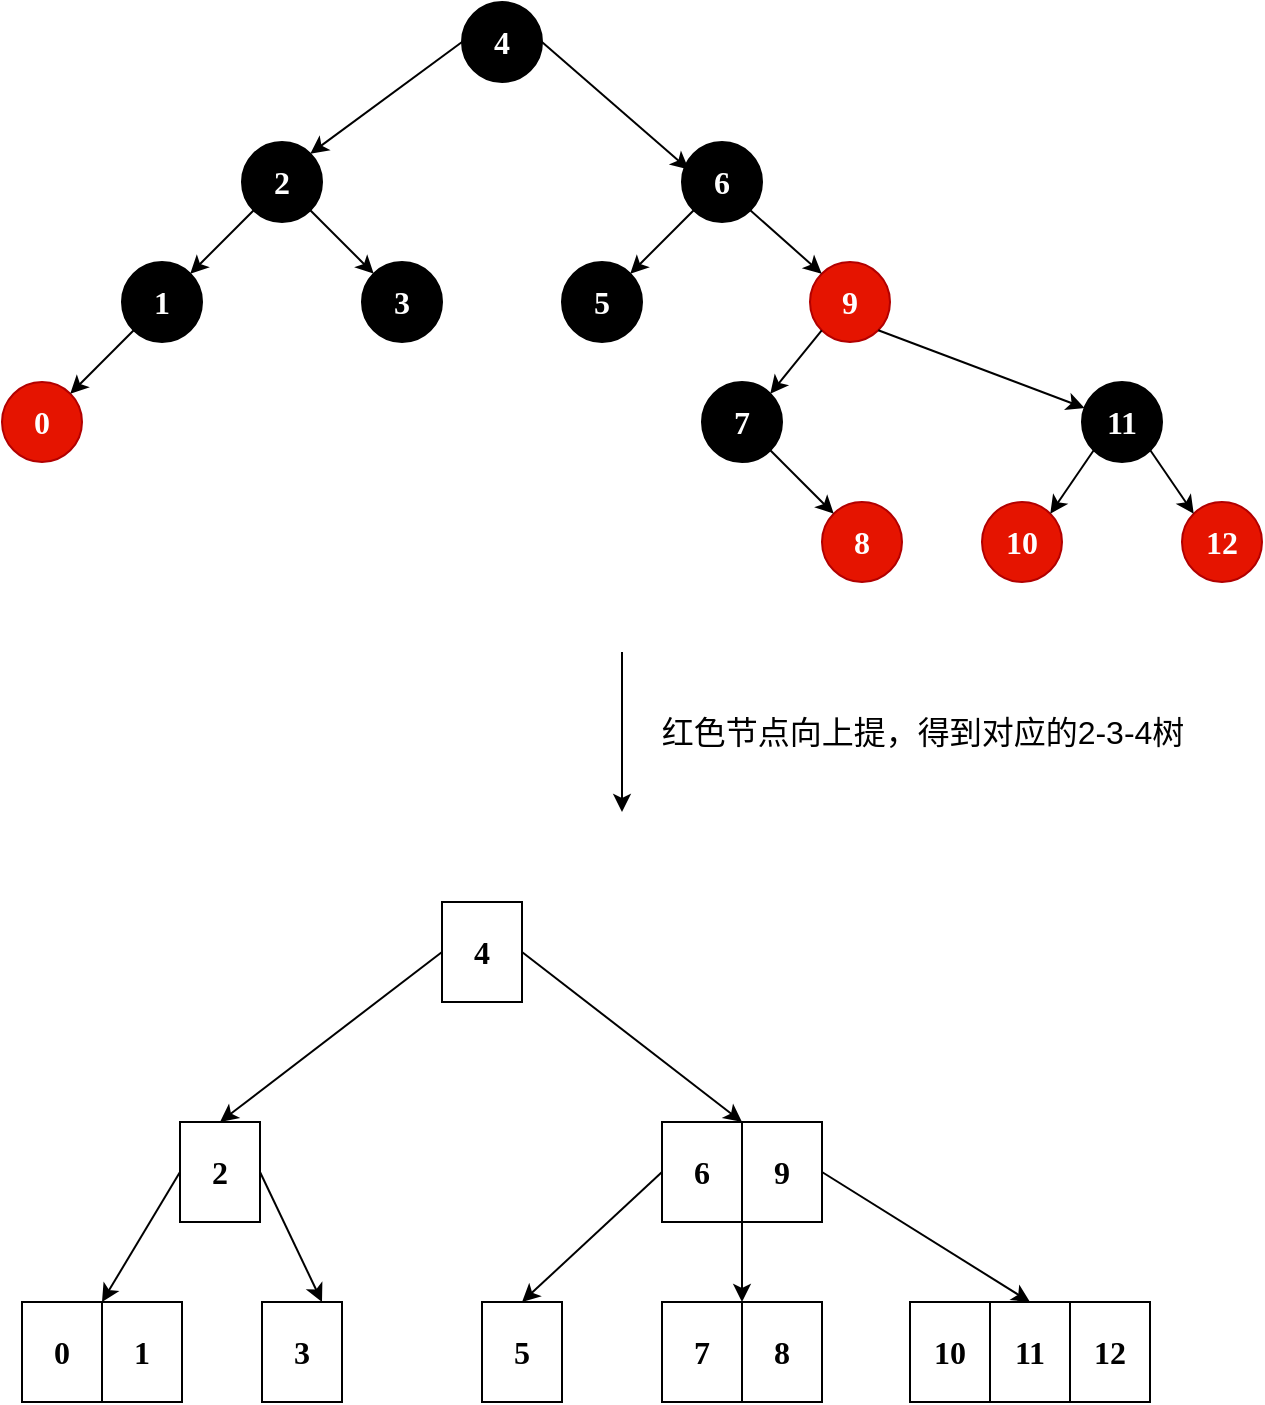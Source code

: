 <mxfile version="21.2.8" type="device">
  <diagram name="Page-1" id="Ye4I-kRqJJzMl1YbwVDN">
    <mxGraphModel dx="-1452" dy="-1450" grid="1" gridSize="10" guides="1" tooltips="1" connect="1" arrows="1" fold="1" page="1" pageScale="1" pageWidth="827" pageHeight="1169" math="0" shadow="0">
      <root>
        <mxCell id="0" />
        <mxCell id="1" parent="0" />
        <mxCell id="6BjN83bHVvUFLkqBaeDq-1" value="&lt;b&gt;&lt;font color=&quot;#ffffff&quot; style=&quot;font-size: 16px;&quot; face=&quot;Verdana&quot;&gt;4&lt;/font&gt;&lt;/b&gt;" style="ellipse;whiteSpace=wrap;html=1;aspect=fixed;fillColor=#000000;" vertex="1" parent="1">
          <mxGeometry x="2770" y="2410" width="40" height="40" as="geometry" />
        </mxCell>
        <mxCell id="6BjN83bHVvUFLkqBaeDq-3" value="&lt;b&gt;&lt;font color=&quot;#ffffff&quot; style=&quot;font-size: 16px;&quot; face=&quot;Verdana&quot;&gt;2&lt;/font&gt;&lt;/b&gt;" style="ellipse;whiteSpace=wrap;html=1;aspect=fixed;fillColor=#000000;" vertex="1" parent="1">
          <mxGeometry x="2660" y="2480" width="40" height="40" as="geometry" />
        </mxCell>
        <mxCell id="6BjN83bHVvUFLkqBaeDq-4" value="&lt;b&gt;&lt;font color=&quot;#ffffff&quot; style=&quot;font-size: 16px;&quot; face=&quot;Verdana&quot;&gt;1&lt;/font&gt;&lt;/b&gt;" style="ellipse;whiteSpace=wrap;html=1;aspect=fixed;fillColor=#000000;" vertex="1" parent="1">
          <mxGeometry x="2600" y="2540" width="40" height="40" as="geometry" />
        </mxCell>
        <mxCell id="6BjN83bHVvUFLkqBaeDq-5" value="&lt;b&gt;&lt;font color=&quot;#ffffff&quot; style=&quot;font-size: 16px;&quot; face=&quot;Verdana&quot;&gt;3&lt;/font&gt;&lt;/b&gt;" style="ellipse;whiteSpace=wrap;html=1;aspect=fixed;fillColor=#000000;" vertex="1" parent="1">
          <mxGeometry x="2720" y="2540" width="40" height="40" as="geometry" />
        </mxCell>
        <mxCell id="6BjN83bHVvUFLkqBaeDq-6" value="&lt;b&gt;&lt;font color=&quot;#ffffff&quot; style=&quot;font-size: 16px;&quot; face=&quot;Verdana&quot;&gt;0&lt;/font&gt;&lt;/b&gt;" style="ellipse;whiteSpace=wrap;html=1;aspect=fixed;fillColor=#e51400;fontColor=#ffffff;strokeColor=#B20000;" vertex="1" parent="1">
          <mxGeometry x="2540" y="2600" width="40" height="40" as="geometry" />
        </mxCell>
        <mxCell id="6BjN83bHVvUFLkqBaeDq-7" value="&lt;b&gt;&lt;font color=&quot;#ffffff&quot; style=&quot;font-size: 16px;&quot; face=&quot;Verdana&quot;&gt;6&lt;/font&gt;&lt;/b&gt;" style="ellipse;whiteSpace=wrap;html=1;aspect=fixed;fillColor=#000000;" vertex="1" parent="1">
          <mxGeometry x="2880" y="2480" width="40" height="40" as="geometry" />
        </mxCell>
        <mxCell id="6BjN83bHVvUFLkqBaeDq-8" value="&lt;b&gt;&lt;font color=&quot;#ffffff&quot; style=&quot;font-size: 16px;&quot; face=&quot;Verdana&quot;&gt;5&lt;/font&gt;&lt;/b&gt;" style="ellipse;whiteSpace=wrap;html=1;aspect=fixed;fillColor=#000000;" vertex="1" parent="1">
          <mxGeometry x="2820" y="2540" width="40" height="40" as="geometry" />
        </mxCell>
        <mxCell id="6BjN83bHVvUFLkqBaeDq-9" value="&lt;b&gt;&lt;font color=&quot;#ffffff&quot; style=&quot;font-size: 16px;&quot; face=&quot;Verdana&quot;&gt;9&lt;/font&gt;&lt;/b&gt;" style="ellipse;whiteSpace=wrap;html=1;aspect=fixed;fillColor=#e51400;fontColor=#ffffff;strokeColor=#B20000;" vertex="1" parent="1">
          <mxGeometry x="2944" y="2540" width="40" height="40" as="geometry" />
        </mxCell>
        <mxCell id="6BjN83bHVvUFLkqBaeDq-10" value="&lt;b&gt;&lt;font color=&quot;#ffffff&quot; style=&quot;font-size: 16px;&quot; face=&quot;Verdana&quot;&gt;7&lt;/font&gt;&lt;/b&gt;" style="ellipse;whiteSpace=wrap;html=1;aspect=fixed;fillColor=#000000;" vertex="1" parent="1">
          <mxGeometry x="2890" y="2600" width="40" height="40" as="geometry" />
        </mxCell>
        <mxCell id="6BjN83bHVvUFLkqBaeDq-11" value="&lt;b&gt;&lt;font color=&quot;#ffffff&quot; style=&quot;font-size: 16px;&quot; face=&quot;Verdana&quot;&gt;8&lt;/font&gt;&lt;/b&gt;" style="ellipse;whiteSpace=wrap;html=1;aspect=fixed;fillColor=#e51400;fontColor=#ffffff;strokeColor=#B20000;" vertex="1" parent="1">
          <mxGeometry x="2950" y="2660" width="40" height="40" as="geometry" />
        </mxCell>
        <mxCell id="6BjN83bHVvUFLkqBaeDq-13" value="&lt;b&gt;&lt;font color=&quot;#ffffff&quot; style=&quot;font-size: 16px;&quot; face=&quot;Verdana&quot;&gt;11&lt;/font&gt;&lt;/b&gt;" style="ellipse;whiteSpace=wrap;html=1;aspect=fixed;fillColor=#000000;" vertex="1" parent="1">
          <mxGeometry x="3080" y="2600" width="40" height="40" as="geometry" />
        </mxCell>
        <mxCell id="6BjN83bHVvUFLkqBaeDq-15" value="&lt;b&gt;&lt;font color=&quot;#ffffff&quot; style=&quot;font-size: 16px;&quot; face=&quot;Verdana&quot;&gt;10&lt;/font&gt;&lt;/b&gt;" style="ellipse;whiteSpace=wrap;html=1;aspect=fixed;fillColor=#e51400;fontColor=#ffffff;strokeColor=#B20000;" vertex="1" parent="1">
          <mxGeometry x="3030" y="2660" width="40" height="40" as="geometry" />
        </mxCell>
        <mxCell id="6BjN83bHVvUFLkqBaeDq-16" value="&lt;b&gt;&lt;font color=&quot;#ffffff&quot; style=&quot;font-size: 16px;&quot; face=&quot;Verdana&quot;&gt;12&lt;/font&gt;&lt;/b&gt;" style="ellipse;whiteSpace=wrap;html=1;aspect=fixed;fillColor=#e51400;fontColor=#ffffff;strokeColor=#B20000;" vertex="1" parent="1">
          <mxGeometry x="3130" y="2660" width="40" height="40" as="geometry" />
        </mxCell>
        <mxCell id="6BjN83bHVvUFLkqBaeDq-17" value="" style="endArrow=classic;html=1;rounded=0;exitX=0;exitY=1;exitDx=0;exitDy=0;entryX=1;entryY=0;entryDx=0;entryDy=0;" edge="1" parent="1" source="6BjN83bHVvUFLkqBaeDq-4" target="6BjN83bHVvUFLkqBaeDq-6">
          <mxGeometry width="50" height="50" relative="1" as="geometry">
            <mxPoint x="2880" y="2590" as="sourcePoint" />
            <mxPoint x="2930" y="2540" as="targetPoint" />
          </mxGeometry>
        </mxCell>
        <mxCell id="6BjN83bHVvUFLkqBaeDq-19" value="" style="endArrow=classic;html=1;rounded=0;exitX=0;exitY=1;exitDx=0;exitDy=0;entryX=1;entryY=0;entryDx=0;entryDy=0;" edge="1" parent="1" source="6BjN83bHVvUFLkqBaeDq-3" target="6BjN83bHVvUFLkqBaeDq-4">
          <mxGeometry width="50" height="50" relative="1" as="geometry">
            <mxPoint x="2880" y="2590" as="sourcePoint" />
            <mxPoint x="2930" y="2540" as="targetPoint" />
          </mxGeometry>
        </mxCell>
        <mxCell id="6BjN83bHVvUFLkqBaeDq-20" value="" style="endArrow=classic;html=1;rounded=0;exitX=1;exitY=1;exitDx=0;exitDy=0;entryX=0;entryY=0;entryDx=0;entryDy=0;" edge="1" parent="1" source="6BjN83bHVvUFLkqBaeDq-3" target="6BjN83bHVvUFLkqBaeDq-5">
          <mxGeometry width="50" height="50" relative="1" as="geometry">
            <mxPoint x="2880" y="2590" as="sourcePoint" />
            <mxPoint x="2930" y="2540" as="targetPoint" />
          </mxGeometry>
        </mxCell>
        <mxCell id="6BjN83bHVvUFLkqBaeDq-21" value="" style="endArrow=classic;html=1;rounded=0;exitX=0;exitY=0.5;exitDx=0;exitDy=0;entryX=1;entryY=0;entryDx=0;entryDy=0;" edge="1" parent="1" source="6BjN83bHVvUFLkqBaeDq-1" target="6BjN83bHVvUFLkqBaeDq-3">
          <mxGeometry width="50" height="50" relative="1" as="geometry">
            <mxPoint x="2880" y="2590" as="sourcePoint" />
            <mxPoint x="2930" y="2540" as="targetPoint" />
          </mxGeometry>
        </mxCell>
        <mxCell id="6BjN83bHVvUFLkqBaeDq-22" value="" style="endArrow=classic;html=1;rounded=0;exitX=0;exitY=1;exitDx=0;exitDy=0;entryX=1;entryY=0;entryDx=0;entryDy=0;" edge="1" parent="1" source="6BjN83bHVvUFLkqBaeDq-7" target="6BjN83bHVvUFLkqBaeDq-8">
          <mxGeometry width="50" height="50" relative="1" as="geometry">
            <mxPoint x="2880" y="2590" as="sourcePoint" />
            <mxPoint x="2930" y="2540" as="targetPoint" />
          </mxGeometry>
        </mxCell>
        <mxCell id="6BjN83bHVvUFLkqBaeDq-23" value="" style="endArrow=classic;html=1;rounded=0;exitX=1;exitY=0.5;exitDx=0;exitDy=0;entryX=0.085;entryY=0.345;entryDx=0;entryDy=0;entryPerimeter=0;" edge="1" parent="1" source="6BjN83bHVvUFLkqBaeDq-1" target="6BjN83bHVvUFLkqBaeDq-7">
          <mxGeometry width="50" height="50" relative="1" as="geometry">
            <mxPoint x="2880" y="2590" as="sourcePoint" />
            <mxPoint x="2930" y="2540" as="targetPoint" />
          </mxGeometry>
        </mxCell>
        <mxCell id="6BjN83bHVvUFLkqBaeDq-25" value="" style="endArrow=classic;html=1;rounded=0;exitX=1;exitY=1;exitDx=0;exitDy=0;entryX=0;entryY=0;entryDx=0;entryDy=0;" edge="1" parent="1" source="6BjN83bHVvUFLkqBaeDq-7" target="6BjN83bHVvUFLkqBaeDq-9">
          <mxGeometry width="50" height="50" relative="1" as="geometry">
            <mxPoint x="2880" y="2590" as="sourcePoint" />
            <mxPoint x="2930" y="2540" as="targetPoint" />
          </mxGeometry>
        </mxCell>
        <mxCell id="6BjN83bHVvUFLkqBaeDq-26" value="" style="endArrow=classic;html=1;rounded=0;exitX=0;exitY=1;exitDx=0;exitDy=0;entryX=1;entryY=0;entryDx=0;entryDy=0;" edge="1" parent="1" source="6BjN83bHVvUFLkqBaeDq-9" target="6BjN83bHVvUFLkqBaeDq-10">
          <mxGeometry width="50" height="50" relative="1" as="geometry">
            <mxPoint x="2880" y="2590" as="sourcePoint" />
            <mxPoint x="2930" y="2540" as="targetPoint" />
          </mxGeometry>
        </mxCell>
        <mxCell id="6BjN83bHVvUFLkqBaeDq-27" value="" style="endArrow=classic;html=1;rounded=0;exitX=1;exitY=1;exitDx=0;exitDy=0;entryX=0;entryY=0;entryDx=0;entryDy=0;" edge="1" parent="1" source="6BjN83bHVvUFLkqBaeDq-10" target="6BjN83bHVvUFLkqBaeDq-11">
          <mxGeometry width="50" height="50" relative="1" as="geometry">
            <mxPoint x="2880" y="2590" as="sourcePoint" />
            <mxPoint x="2930" y="2540" as="targetPoint" />
          </mxGeometry>
        </mxCell>
        <mxCell id="6BjN83bHVvUFLkqBaeDq-28" value="" style="endArrow=classic;html=1;rounded=0;exitX=1;exitY=1;exitDx=0;exitDy=0;" edge="1" parent="1" source="6BjN83bHVvUFLkqBaeDq-9" target="6BjN83bHVvUFLkqBaeDq-13">
          <mxGeometry width="50" height="50" relative="1" as="geometry">
            <mxPoint x="2880" y="2590" as="sourcePoint" />
            <mxPoint x="2930" y="2540" as="targetPoint" />
          </mxGeometry>
        </mxCell>
        <mxCell id="6BjN83bHVvUFLkqBaeDq-29" value="" style="endArrow=classic;html=1;rounded=0;exitX=0;exitY=1;exitDx=0;exitDy=0;entryX=1;entryY=0;entryDx=0;entryDy=0;" edge="1" parent="1" source="6BjN83bHVvUFLkqBaeDq-13" target="6BjN83bHVvUFLkqBaeDq-15">
          <mxGeometry width="50" height="50" relative="1" as="geometry">
            <mxPoint x="2880" y="2590" as="sourcePoint" />
            <mxPoint x="2930" y="2540" as="targetPoint" />
          </mxGeometry>
        </mxCell>
        <mxCell id="6BjN83bHVvUFLkqBaeDq-30" value="" style="endArrow=classic;html=1;rounded=0;exitX=1;exitY=1;exitDx=0;exitDy=0;entryX=0;entryY=0;entryDx=0;entryDy=0;" edge="1" parent="1" source="6BjN83bHVvUFLkqBaeDq-13" target="6BjN83bHVvUFLkqBaeDq-16">
          <mxGeometry width="50" height="50" relative="1" as="geometry">
            <mxPoint x="2880" y="2590" as="sourcePoint" />
            <mxPoint x="2930" y="2540" as="targetPoint" />
          </mxGeometry>
        </mxCell>
        <mxCell id="6BjN83bHVvUFLkqBaeDq-31" value="" style="endArrow=classic;html=1;rounded=0;" edge="1" parent="1">
          <mxGeometry width="50" height="50" relative="1" as="geometry">
            <mxPoint x="2850" y="2735" as="sourcePoint" />
            <mxPoint x="2850" y="2815" as="targetPoint" />
          </mxGeometry>
        </mxCell>
        <mxCell id="6BjN83bHVvUFLkqBaeDq-57" value="&lt;font style=&quot;font-size: 16px;&quot;&gt;红色节点向上提，得到对应的2-3-4树&lt;/font&gt;" style="text;html=1;align=center;verticalAlign=middle;resizable=0;points=[];autosize=1;strokeColor=none;fillColor=none;" vertex="1" parent="1">
          <mxGeometry x="2860" y="2760" width="280" height="30" as="geometry" />
        </mxCell>
        <mxCell id="6BjN83bHVvUFLkqBaeDq-58" value="&lt;b&gt;&lt;font style=&quot;font-size: 16px;&quot; face=&quot;Verdana&quot;&gt;0&lt;/font&gt;&lt;/b&gt;" style="rounded=0;whiteSpace=wrap;html=1;" vertex="1" parent="1">
          <mxGeometry x="2550" y="3060" width="40" height="50" as="geometry" />
        </mxCell>
        <mxCell id="6BjN83bHVvUFLkqBaeDq-59" value="&lt;b&gt;&lt;font style=&quot;font-size: 16px;&quot; face=&quot;Verdana&quot;&gt;1&lt;/font&gt;&lt;/b&gt;" style="rounded=0;whiteSpace=wrap;html=1;" vertex="1" parent="1">
          <mxGeometry x="2590" y="3060" width="40" height="50" as="geometry" />
        </mxCell>
        <mxCell id="6BjN83bHVvUFLkqBaeDq-60" value="&lt;b&gt;&lt;font style=&quot;font-size: 16px;&quot; face=&quot;Verdana&quot;&gt;2&lt;/font&gt;&lt;/b&gt;" style="rounded=0;whiteSpace=wrap;html=1;" vertex="1" parent="1">
          <mxGeometry x="2629" y="2970" width="40" height="50" as="geometry" />
        </mxCell>
        <mxCell id="6BjN83bHVvUFLkqBaeDq-61" value="&lt;b&gt;&lt;font style=&quot;font-size: 16px;&quot; face=&quot;Verdana&quot;&gt;3&lt;/font&gt;&lt;/b&gt;" style="rounded=0;whiteSpace=wrap;html=1;" vertex="1" parent="1">
          <mxGeometry x="2670" y="3060" width="40" height="50" as="geometry" />
        </mxCell>
        <mxCell id="6BjN83bHVvUFLkqBaeDq-62" value="" style="endArrow=classic;html=1;rounded=0;exitX=0;exitY=0.5;exitDx=0;exitDy=0;entryX=1;entryY=0;entryDx=0;entryDy=0;" edge="1" parent="1" source="6BjN83bHVvUFLkqBaeDq-60" target="6BjN83bHVvUFLkqBaeDq-58">
          <mxGeometry width="50" height="50" relative="1" as="geometry">
            <mxPoint x="2880" y="2960" as="sourcePoint" />
            <mxPoint x="2930" y="2910" as="targetPoint" />
          </mxGeometry>
        </mxCell>
        <mxCell id="6BjN83bHVvUFLkqBaeDq-63" value="" style="endArrow=classic;html=1;rounded=0;exitX=1;exitY=0.5;exitDx=0;exitDy=0;entryX=0.75;entryY=0;entryDx=0;entryDy=0;" edge="1" parent="1" source="6BjN83bHVvUFLkqBaeDq-60" target="6BjN83bHVvUFLkqBaeDq-61">
          <mxGeometry width="50" height="50" relative="1" as="geometry">
            <mxPoint x="2880" y="2960" as="sourcePoint" />
            <mxPoint x="2930" y="2910" as="targetPoint" />
          </mxGeometry>
        </mxCell>
        <mxCell id="6BjN83bHVvUFLkqBaeDq-64" value="&lt;b&gt;&lt;font style=&quot;font-size: 16px;&quot; face=&quot;Verdana&quot;&gt;10&lt;/font&gt;&lt;/b&gt;" style="rounded=0;whiteSpace=wrap;html=1;" vertex="1" parent="1">
          <mxGeometry x="2994" y="3060" width="40" height="50" as="geometry" />
        </mxCell>
        <mxCell id="6BjN83bHVvUFLkqBaeDq-65" value="&lt;b&gt;&lt;font style=&quot;font-size: 16px;&quot; face=&quot;Verdana&quot;&gt;11&lt;/font&gt;&lt;/b&gt;" style="rounded=0;whiteSpace=wrap;html=1;" vertex="1" parent="1">
          <mxGeometry x="3034" y="3060" width="40" height="50" as="geometry" />
        </mxCell>
        <mxCell id="6BjN83bHVvUFLkqBaeDq-66" value="&lt;b&gt;&lt;font style=&quot;font-size: 16px;&quot; face=&quot;Verdana&quot;&gt;12&lt;/font&gt;&lt;/b&gt;" style="rounded=0;whiteSpace=wrap;html=1;" vertex="1" parent="1">
          <mxGeometry x="3074" y="3060" width="40" height="50" as="geometry" />
        </mxCell>
        <mxCell id="6BjN83bHVvUFLkqBaeDq-68" value="&lt;b&gt;&lt;font style=&quot;font-size: 16px;&quot; face=&quot;Verdana&quot;&gt;7&lt;/font&gt;&lt;/b&gt;" style="rounded=0;whiteSpace=wrap;html=1;" vertex="1" parent="1">
          <mxGeometry x="2870" y="3060" width="40" height="50" as="geometry" />
        </mxCell>
        <mxCell id="6BjN83bHVvUFLkqBaeDq-69" value="&lt;b&gt;&lt;font style=&quot;font-size: 16px;&quot; face=&quot;Verdana&quot;&gt;8&lt;/font&gt;&lt;/b&gt;" style="rounded=0;whiteSpace=wrap;html=1;" vertex="1" parent="1">
          <mxGeometry x="2910" y="3060" width="40" height="50" as="geometry" />
        </mxCell>
        <mxCell id="6BjN83bHVvUFLkqBaeDq-70" value="&lt;b&gt;&lt;font style=&quot;font-size: 16px;&quot; face=&quot;Verdana&quot;&gt;6&lt;/font&gt;&lt;/b&gt;" style="rounded=0;whiteSpace=wrap;html=1;" vertex="1" parent="1">
          <mxGeometry x="2870" y="2970" width="40" height="50" as="geometry" />
        </mxCell>
        <mxCell id="6BjN83bHVvUFLkqBaeDq-74" style="edgeStyle=orthogonalEdgeStyle;rounded=0;orthogonalLoop=1;jettySize=auto;html=1;exitX=0;exitY=1;exitDx=0;exitDy=0;entryX=0;entryY=0;entryDx=0;entryDy=0;" edge="1" parent="1" source="6BjN83bHVvUFLkqBaeDq-71" target="6BjN83bHVvUFLkqBaeDq-69">
          <mxGeometry relative="1" as="geometry" />
        </mxCell>
        <mxCell id="6BjN83bHVvUFLkqBaeDq-71" value="&lt;b&gt;&lt;font style=&quot;font-size: 16px;&quot; face=&quot;Verdana&quot;&gt;9&lt;/font&gt;&lt;/b&gt;" style="rounded=0;whiteSpace=wrap;html=1;" vertex="1" parent="1">
          <mxGeometry x="2910" y="2970" width="40" height="50" as="geometry" />
        </mxCell>
        <mxCell id="6BjN83bHVvUFLkqBaeDq-72" value="&lt;b&gt;&lt;font style=&quot;font-size: 16px;&quot; face=&quot;Verdana&quot;&gt;5&lt;/font&gt;&lt;/b&gt;" style="rounded=0;whiteSpace=wrap;html=1;" vertex="1" parent="1">
          <mxGeometry x="2780" y="3060" width="40" height="50" as="geometry" />
        </mxCell>
        <mxCell id="6BjN83bHVvUFLkqBaeDq-73" value="" style="endArrow=classic;html=1;rounded=0;exitX=0;exitY=0.5;exitDx=0;exitDy=0;entryX=0.5;entryY=0;entryDx=0;entryDy=0;" edge="1" parent="1" source="6BjN83bHVvUFLkqBaeDq-70" target="6BjN83bHVvUFLkqBaeDq-72">
          <mxGeometry width="50" height="50" relative="1" as="geometry">
            <mxPoint x="2860" y="2900" as="sourcePoint" />
            <mxPoint x="2910" y="2850" as="targetPoint" />
          </mxGeometry>
        </mxCell>
        <mxCell id="6BjN83bHVvUFLkqBaeDq-75" value="" style="endArrow=classic;html=1;rounded=0;exitX=1;exitY=0.5;exitDx=0;exitDy=0;entryX=0.5;entryY=0;entryDx=0;entryDy=0;" edge="1" parent="1" source="6BjN83bHVvUFLkqBaeDq-71" target="6BjN83bHVvUFLkqBaeDq-65">
          <mxGeometry width="50" height="50" relative="1" as="geometry">
            <mxPoint x="2840" y="2980" as="sourcePoint" />
            <mxPoint x="2890" y="2930" as="targetPoint" />
          </mxGeometry>
        </mxCell>
        <mxCell id="6BjN83bHVvUFLkqBaeDq-76" value="&lt;b&gt;&lt;font style=&quot;font-size: 16px;&quot; face=&quot;Verdana&quot;&gt;4&lt;/font&gt;&lt;/b&gt;" style="rounded=0;whiteSpace=wrap;html=1;" vertex="1" parent="1">
          <mxGeometry x="2760" y="2860" width="40" height="50" as="geometry" />
        </mxCell>
        <mxCell id="6BjN83bHVvUFLkqBaeDq-77" value="" style="endArrow=classic;html=1;rounded=0;exitX=0;exitY=0.5;exitDx=0;exitDy=0;entryX=0.5;entryY=0;entryDx=0;entryDy=0;" edge="1" parent="1" source="6BjN83bHVvUFLkqBaeDq-76" target="6BjN83bHVvUFLkqBaeDq-60">
          <mxGeometry width="50" height="50" relative="1" as="geometry">
            <mxPoint x="2860" y="2860" as="sourcePoint" />
            <mxPoint x="2910" y="2810" as="targetPoint" />
          </mxGeometry>
        </mxCell>
        <mxCell id="6BjN83bHVvUFLkqBaeDq-78" value="" style="endArrow=classic;html=1;rounded=0;exitX=1;exitY=0.5;exitDx=0;exitDy=0;entryX=0;entryY=0;entryDx=0;entryDy=0;" edge="1" parent="1" source="6BjN83bHVvUFLkqBaeDq-76" target="6BjN83bHVvUFLkqBaeDq-71">
          <mxGeometry width="50" height="50" relative="1" as="geometry">
            <mxPoint x="2860" y="2860" as="sourcePoint" />
            <mxPoint x="2910" y="2810" as="targetPoint" />
          </mxGeometry>
        </mxCell>
      </root>
    </mxGraphModel>
  </diagram>
</mxfile>
